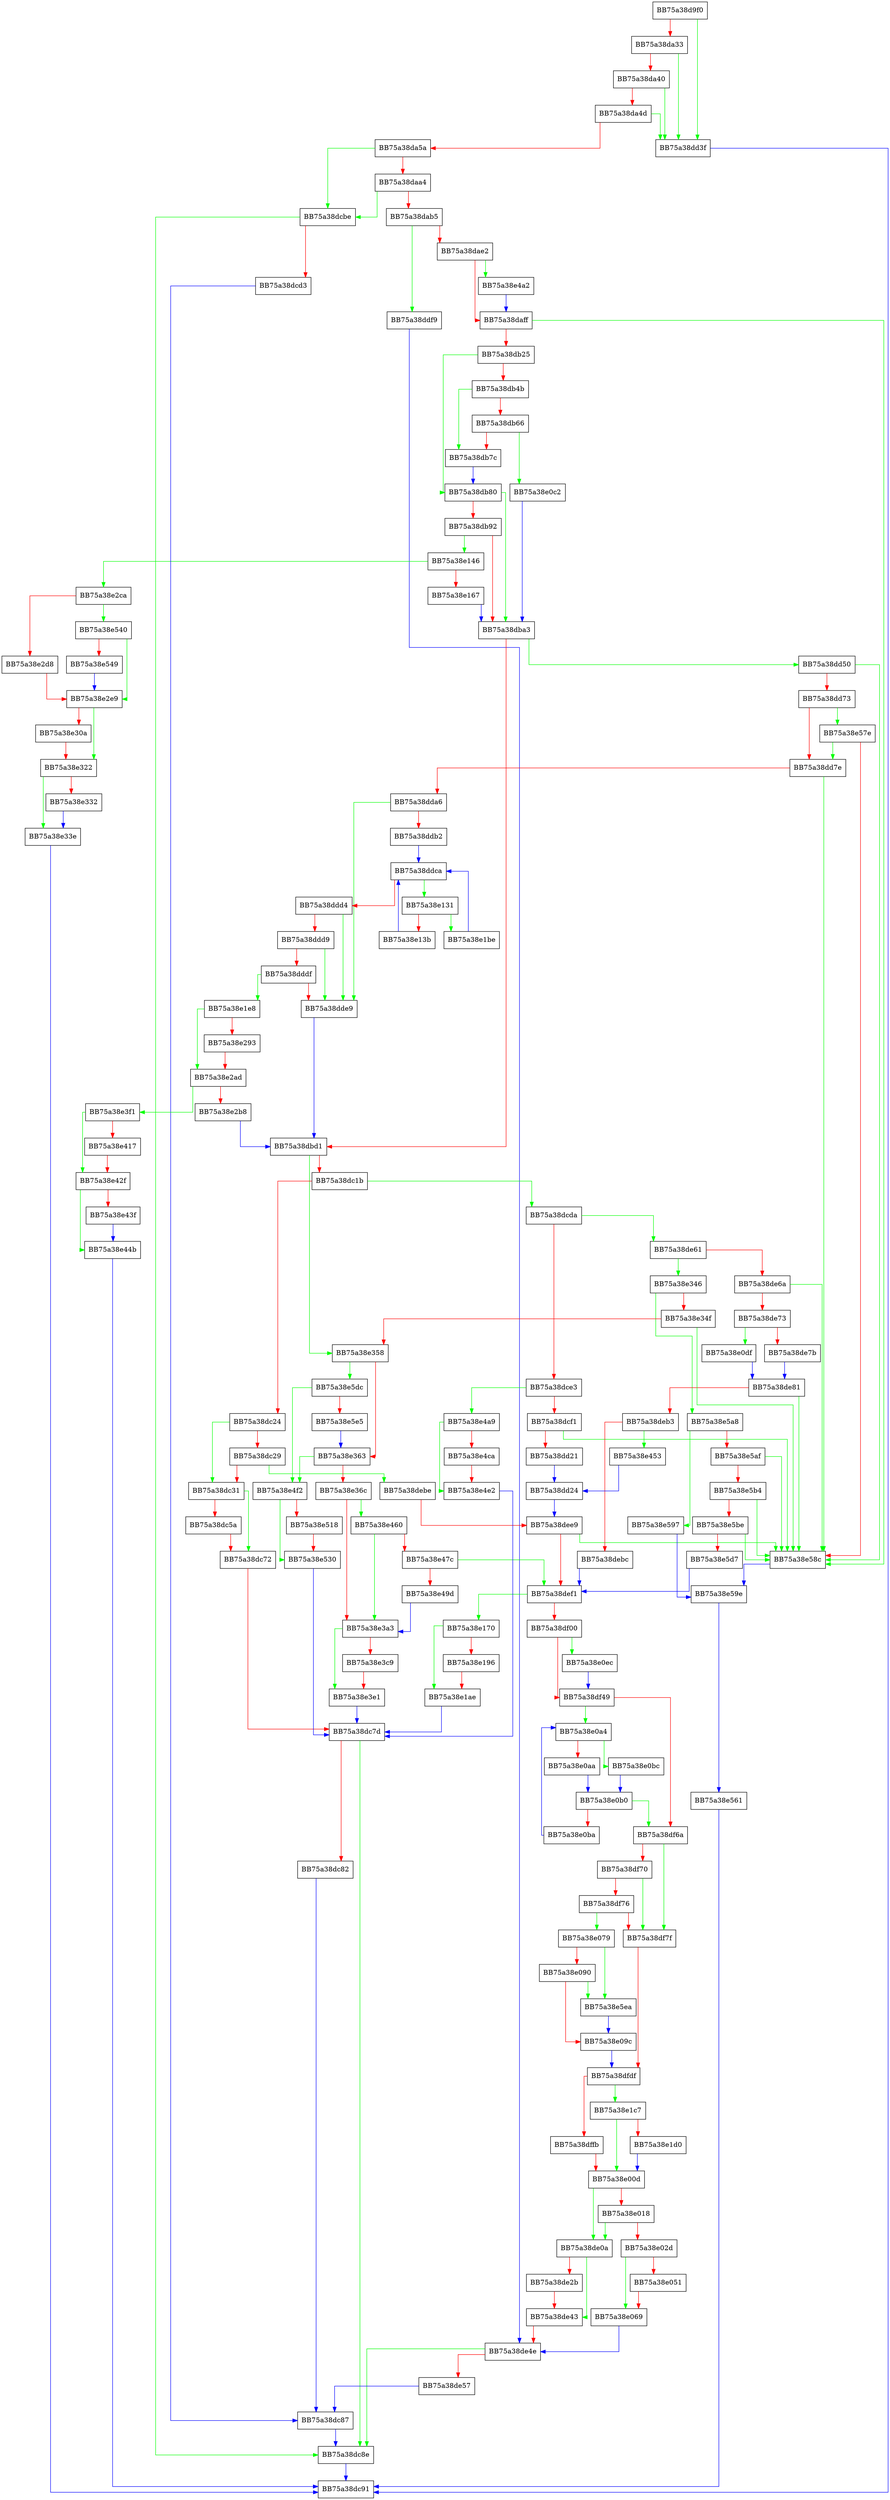 digraph NTDLL_DLL_NtCreateFileWorker {
  node [shape="box"];
  graph [splines=ortho];
  BB75a38d9f0 -> BB75a38dd3f [color="green"];
  BB75a38d9f0 -> BB75a38da33 [color="red"];
  BB75a38da33 -> BB75a38dd3f [color="green"];
  BB75a38da33 -> BB75a38da40 [color="red"];
  BB75a38da40 -> BB75a38dd3f [color="green"];
  BB75a38da40 -> BB75a38da4d [color="red"];
  BB75a38da4d -> BB75a38dd3f [color="green"];
  BB75a38da4d -> BB75a38da5a [color="red"];
  BB75a38da5a -> BB75a38dcbe [color="green"];
  BB75a38da5a -> BB75a38daa4 [color="red"];
  BB75a38daa4 -> BB75a38dcbe [color="green"];
  BB75a38daa4 -> BB75a38dab5 [color="red"];
  BB75a38dab5 -> BB75a38ddf9 [color="green"];
  BB75a38dab5 -> BB75a38dae2 [color="red"];
  BB75a38dae2 -> BB75a38e4a2 [color="green"];
  BB75a38dae2 -> BB75a38daff [color="red"];
  BB75a38daff -> BB75a38e58c [color="green"];
  BB75a38daff -> BB75a38db25 [color="red"];
  BB75a38db25 -> BB75a38db80 [color="green"];
  BB75a38db25 -> BB75a38db4b [color="red"];
  BB75a38db4b -> BB75a38db7c [color="green"];
  BB75a38db4b -> BB75a38db66 [color="red"];
  BB75a38db66 -> BB75a38e0c2 [color="green"];
  BB75a38db66 -> BB75a38db7c [color="red"];
  BB75a38db7c -> BB75a38db80 [color="blue"];
  BB75a38db80 -> BB75a38dba3 [color="green"];
  BB75a38db80 -> BB75a38db92 [color="red"];
  BB75a38db92 -> BB75a38e146 [color="green"];
  BB75a38db92 -> BB75a38dba3 [color="red"];
  BB75a38dba3 -> BB75a38dd50 [color="green"];
  BB75a38dba3 -> BB75a38dbd1 [color="red"];
  BB75a38dbd1 -> BB75a38e358 [color="green"];
  BB75a38dbd1 -> BB75a38dc1b [color="red"];
  BB75a38dc1b -> BB75a38dcda [color="green"];
  BB75a38dc1b -> BB75a38dc24 [color="red"];
  BB75a38dc24 -> BB75a38dc31 [color="green"];
  BB75a38dc24 -> BB75a38dc29 [color="red"];
  BB75a38dc29 -> BB75a38debe [color="green"];
  BB75a38dc29 -> BB75a38dc31 [color="red"];
  BB75a38dc31 -> BB75a38dc72 [color="green"];
  BB75a38dc31 -> BB75a38dc5a [color="red"];
  BB75a38dc5a -> BB75a38dc72 [color="red"];
  BB75a38dc72 -> BB75a38dc7d [color="red"];
  BB75a38dc7d -> BB75a38dc8e [color="green"];
  BB75a38dc7d -> BB75a38dc82 [color="red"];
  BB75a38dc82 -> BB75a38dc87 [color="blue"];
  BB75a38dc87 -> BB75a38dc8e [color="blue"];
  BB75a38dc8e -> BB75a38dc91 [color="blue"];
  BB75a38dcbe -> BB75a38dc8e [color="green"];
  BB75a38dcbe -> BB75a38dcd3 [color="red"];
  BB75a38dcd3 -> BB75a38dc87 [color="blue"];
  BB75a38dcda -> BB75a38de61 [color="green"];
  BB75a38dcda -> BB75a38dce3 [color="red"];
  BB75a38dce3 -> BB75a38e4a9 [color="green"];
  BB75a38dce3 -> BB75a38dcf1 [color="red"];
  BB75a38dcf1 -> BB75a38e58c [color="green"];
  BB75a38dcf1 -> BB75a38dd21 [color="red"];
  BB75a38dd21 -> BB75a38dd24 [color="blue"];
  BB75a38dd24 -> BB75a38dee9 [color="blue"];
  BB75a38dd3f -> BB75a38dc91 [color="blue"];
  BB75a38dd50 -> BB75a38e58c [color="green"];
  BB75a38dd50 -> BB75a38dd73 [color="red"];
  BB75a38dd73 -> BB75a38e57e [color="green"];
  BB75a38dd73 -> BB75a38dd7e [color="red"];
  BB75a38dd7e -> BB75a38e58c [color="green"];
  BB75a38dd7e -> BB75a38dda6 [color="red"];
  BB75a38dda6 -> BB75a38dde9 [color="green"];
  BB75a38dda6 -> BB75a38ddb2 [color="red"];
  BB75a38ddb2 -> BB75a38ddca [color="blue"];
  BB75a38ddca -> BB75a38e131 [color="green"];
  BB75a38ddca -> BB75a38ddd4 [color="red"];
  BB75a38ddd4 -> BB75a38dde9 [color="green"];
  BB75a38ddd4 -> BB75a38ddd9 [color="red"];
  BB75a38ddd9 -> BB75a38dde9 [color="green"];
  BB75a38ddd9 -> BB75a38dddf [color="red"];
  BB75a38dddf -> BB75a38e1e8 [color="green"];
  BB75a38dddf -> BB75a38dde9 [color="red"];
  BB75a38dde9 -> BB75a38dbd1 [color="blue"];
  BB75a38ddf9 -> BB75a38de4e [color="blue"];
  BB75a38de0a -> BB75a38de43 [color="green"];
  BB75a38de0a -> BB75a38de2b [color="red"];
  BB75a38de2b -> BB75a38de43 [color="red"];
  BB75a38de43 -> BB75a38de4e [color="red"];
  BB75a38de4e -> BB75a38dc8e [color="green"];
  BB75a38de4e -> BB75a38de57 [color="red"];
  BB75a38de57 -> BB75a38dc87 [color="blue"];
  BB75a38de61 -> BB75a38e346 [color="green"];
  BB75a38de61 -> BB75a38de6a [color="red"];
  BB75a38de6a -> BB75a38e58c [color="green"];
  BB75a38de6a -> BB75a38de73 [color="red"];
  BB75a38de73 -> BB75a38e0df [color="green"];
  BB75a38de73 -> BB75a38de7b [color="red"];
  BB75a38de7b -> BB75a38de81 [color="blue"];
  BB75a38de81 -> BB75a38e58c [color="green"];
  BB75a38de81 -> BB75a38deb3 [color="red"];
  BB75a38deb3 -> BB75a38e453 [color="green"];
  BB75a38deb3 -> BB75a38debc [color="red"];
  BB75a38debc -> BB75a38def1 [color="blue"];
  BB75a38debe -> BB75a38dee9 [color="red"];
  BB75a38dee9 -> BB75a38e58c [color="green"];
  BB75a38dee9 -> BB75a38def1 [color="red"];
  BB75a38def1 -> BB75a38e170 [color="green"];
  BB75a38def1 -> BB75a38df00 [color="red"];
  BB75a38df00 -> BB75a38e0ec [color="green"];
  BB75a38df00 -> BB75a38df49 [color="red"];
  BB75a38df49 -> BB75a38e0a4 [color="green"];
  BB75a38df49 -> BB75a38df6a [color="red"];
  BB75a38df6a -> BB75a38df7f [color="green"];
  BB75a38df6a -> BB75a38df70 [color="red"];
  BB75a38df70 -> BB75a38df7f [color="green"];
  BB75a38df70 -> BB75a38df76 [color="red"];
  BB75a38df76 -> BB75a38e079 [color="green"];
  BB75a38df76 -> BB75a38df7f [color="red"];
  BB75a38df7f -> BB75a38dfdf [color="red"];
  BB75a38dfdf -> BB75a38e1c7 [color="green"];
  BB75a38dfdf -> BB75a38dffb [color="red"];
  BB75a38dffb -> BB75a38e00d [color="red"];
  BB75a38e00d -> BB75a38de0a [color="green"];
  BB75a38e00d -> BB75a38e018 [color="red"];
  BB75a38e018 -> BB75a38de0a [color="green"];
  BB75a38e018 -> BB75a38e02d [color="red"];
  BB75a38e02d -> BB75a38e069 [color="green"];
  BB75a38e02d -> BB75a38e051 [color="red"];
  BB75a38e051 -> BB75a38e069 [color="red"];
  BB75a38e069 -> BB75a38de4e [color="blue"];
  BB75a38e079 -> BB75a38e5ea [color="green"];
  BB75a38e079 -> BB75a38e090 [color="red"];
  BB75a38e090 -> BB75a38e5ea [color="green"];
  BB75a38e090 -> BB75a38e09c [color="red"];
  BB75a38e09c -> BB75a38dfdf [color="blue"];
  BB75a38e0a4 -> BB75a38e0bc [color="green"];
  BB75a38e0a4 -> BB75a38e0aa [color="red"];
  BB75a38e0aa -> BB75a38e0b0 [color="blue"];
  BB75a38e0b0 -> BB75a38df6a [color="green"];
  BB75a38e0b0 -> BB75a38e0ba [color="red"];
  BB75a38e0ba -> BB75a38e0a4 [color="blue"];
  BB75a38e0bc -> BB75a38e0b0 [color="blue"];
  BB75a38e0c2 -> BB75a38dba3 [color="blue"];
  BB75a38e0df -> BB75a38de81 [color="blue"];
  BB75a38e0ec -> BB75a38df49 [color="blue"];
  BB75a38e131 -> BB75a38e1be [color="green"];
  BB75a38e131 -> BB75a38e13b [color="red"];
  BB75a38e13b -> BB75a38ddca [color="blue"];
  BB75a38e146 -> BB75a38e2ca [color="green"];
  BB75a38e146 -> BB75a38e167 [color="red"];
  BB75a38e167 -> BB75a38dba3 [color="blue"];
  BB75a38e170 -> BB75a38e1ae [color="green"];
  BB75a38e170 -> BB75a38e196 [color="red"];
  BB75a38e196 -> BB75a38e1ae [color="red"];
  BB75a38e1ae -> BB75a38dc7d [color="blue"];
  BB75a38e1be -> BB75a38ddca [color="blue"];
  BB75a38e1c7 -> BB75a38e00d [color="green"];
  BB75a38e1c7 -> BB75a38e1d0 [color="red"];
  BB75a38e1d0 -> BB75a38e00d [color="blue"];
  BB75a38e1e8 -> BB75a38e2ad [color="green"];
  BB75a38e1e8 -> BB75a38e293 [color="red"];
  BB75a38e293 -> BB75a38e2ad [color="red"];
  BB75a38e2ad -> BB75a38e3f1 [color="green"];
  BB75a38e2ad -> BB75a38e2b8 [color="red"];
  BB75a38e2b8 -> BB75a38dbd1 [color="blue"];
  BB75a38e2ca -> BB75a38e540 [color="green"];
  BB75a38e2ca -> BB75a38e2d8 [color="red"];
  BB75a38e2d8 -> BB75a38e2e9 [color="red"];
  BB75a38e2e9 -> BB75a38e322 [color="green"];
  BB75a38e2e9 -> BB75a38e30a [color="red"];
  BB75a38e30a -> BB75a38e322 [color="red"];
  BB75a38e322 -> BB75a38e33e [color="green"];
  BB75a38e322 -> BB75a38e332 [color="red"];
  BB75a38e332 -> BB75a38e33e [color="blue"];
  BB75a38e33e -> BB75a38dc91 [color="blue"];
  BB75a38e346 -> BB75a38e5a8 [color="green"];
  BB75a38e346 -> BB75a38e34f [color="red"];
  BB75a38e34f -> BB75a38e58c [color="green"];
  BB75a38e34f -> BB75a38e358 [color="red"];
  BB75a38e358 -> BB75a38e5dc [color="green"];
  BB75a38e358 -> BB75a38e363 [color="red"];
  BB75a38e363 -> BB75a38e4f2 [color="green"];
  BB75a38e363 -> BB75a38e36c [color="red"];
  BB75a38e36c -> BB75a38e460 [color="green"];
  BB75a38e36c -> BB75a38e3a3 [color="red"];
  BB75a38e3a3 -> BB75a38e3e1 [color="green"];
  BB75a38e3a3 -> BB75a38e3c9 [color="red"];
  BB75a38e3c9 -> BB75a38e3e1 [color="red"];
  BB75a38e3e1 -> BB75a38dc7d [color="blue"];
  BB75a38e3f1 -> BB75a38e42f [color="green"];
  BB75a38e3f1 -> BB75a38e417 [color="red"];
  BB75a38e417 -> BB75a38e42f [color="red"];
  BB75a38e42f -> BB75a38e44b [color="green"];
  BB75a38e42f -> BB75a38e43f [color="red"];
  BB75a38e43f -> BB75a38e44b [color="blue"];
  BB75a38e44b -> BB75a38dc91 [color="blue"];
  BB75a38e453 -> BB75a38dd24 [color="blue"];
  BB75a38e460 -> BB75a38e3a3 [color="green"];
  BB75a38e460 -> BB75a38e47c [color="red"];
  BB75a38e47c -> BB75a38def1 [color="green"];
  BB75a38e47c -> BB75a38e49d [color="red"];
  BB75a38e49d -> BB75a38e3a3 [color="blue"];
  BB75a38e4a2 -> BB75a38daff [color="blue"];
  BB75a38e4a9 -> BB75a38e4e2 [color="green"];
  BB75a38e4a9 -> BB75a38e4ca [color="red"];
  BB75a38e4ca -> BB75a38e4e2 [color="red"];
  BB75a38e4e2 -> BB75a38dc7d [color="blue"];
  BB75a38e4f2 -> BB75a38e530 [color="green"];
  BB75a38e4f2 -> BB75a38e518 [color="red"];
  BB75a38e518 -> BB75a38e530 [color="red"];
  BB75a38e530 -> BB75a38dc7d [color="blue"];
  BB75a38e540 -> BB75a38e2e9 [color="green"];
  BB75a38e540 -> BB75a38e549 [color="red"];
  BB75a38e549 -> BB75a38e2e9 [color="blue"];
  BB75a38e561 -> BB75a38dc91 [color="blue"];
  BB75a38e57e -> BB75a38dd7e [color="green"];
  BB75a38e57e -> BB75a38e58c [color="red"];
  BB75a38e58c -> BB75a38e59e [color="blue"];
  BB75a38e597 -> BB75a38e59e [color="blue"];
  BB75a38e59e -> BB75a38e561 [color="blue"];
  BB75a38e5a8 -> BB75a38e597 [color="green"];
  BB75a38e5a8 -> BB75a38e5af [color="red"];
  BB75a38e5af -> BB75a38e58c [color="green"];
  BB75a38e5af -> BB75a38e5b4 [color="red"];
  BB75a38e5b4 -> BB75a38e58c [color="green"];
  BB75a38e5b4 -> BB75a38e5be [color="red"];
  BB75a38e5be -> BB75a38e58c [color="green"];
  BB75a38e5be -> BB75a38e5d7 [color="red"];
  BB75a38e5d7 -> BB75a38def1 [color="blue"];
  BB75a38e5dc -> BB75a38e4f2 [color="green"];
  BB75a38e5dc -> BB75a38e5e5 [color="red"];
  BB75a38e5e5 -> BB75a38e363 [color="blue"];
  BB75a38e5ea -> BB75a38e09c [color="blue"];
}